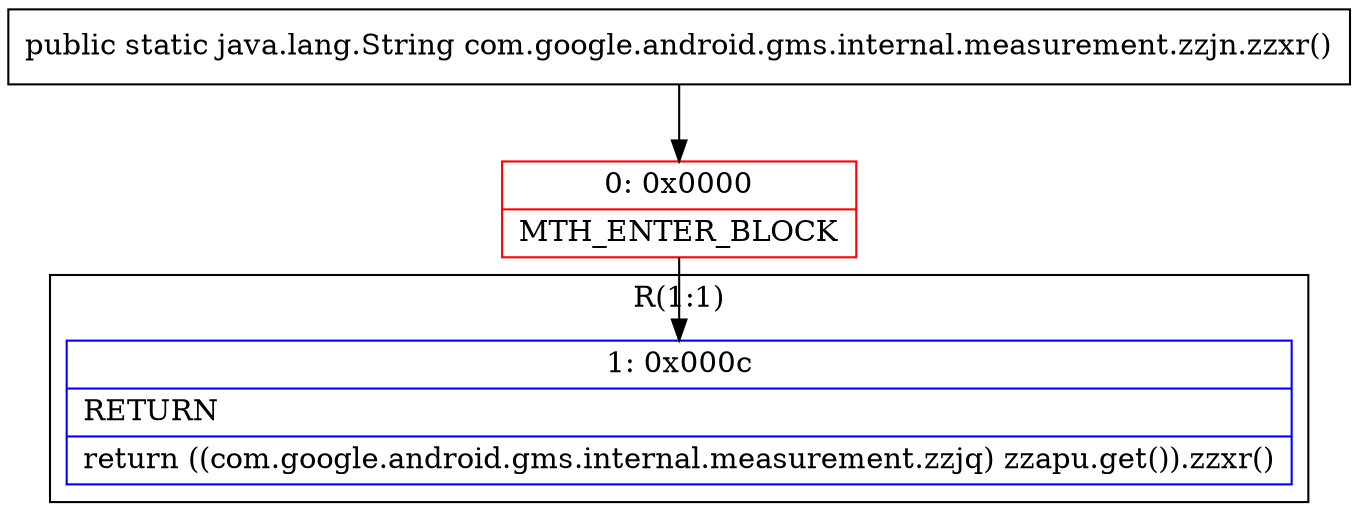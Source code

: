 digraph "CFG forcom.google.android.gms.internal.measurement.zzjn.zzxr()Ljava\/lang\/String;" {
subgraph cluster_Region_1537695887 {
label = "R(1:1)";
node [shape=record,color=blue];
Node_1 [shape=record,label="{1\:\ 0x000c|RETURN\l|return ((com.google.android.gms.internal.measurement.zzjq) zzapu.get()).zzxr()\l}"];
}
Node_0 [shape=record,color=red,label="{0\:\ 0x0000|MTH_ENTER_BLOCK\l}"];
MethodNode[shape=record,label="{public static java.lang.String com.google.android.gms.internal.measurement.zzjn.zzxr() }"];
MethodNode -> Node_0;
Node_0 -> Node_1;
}


